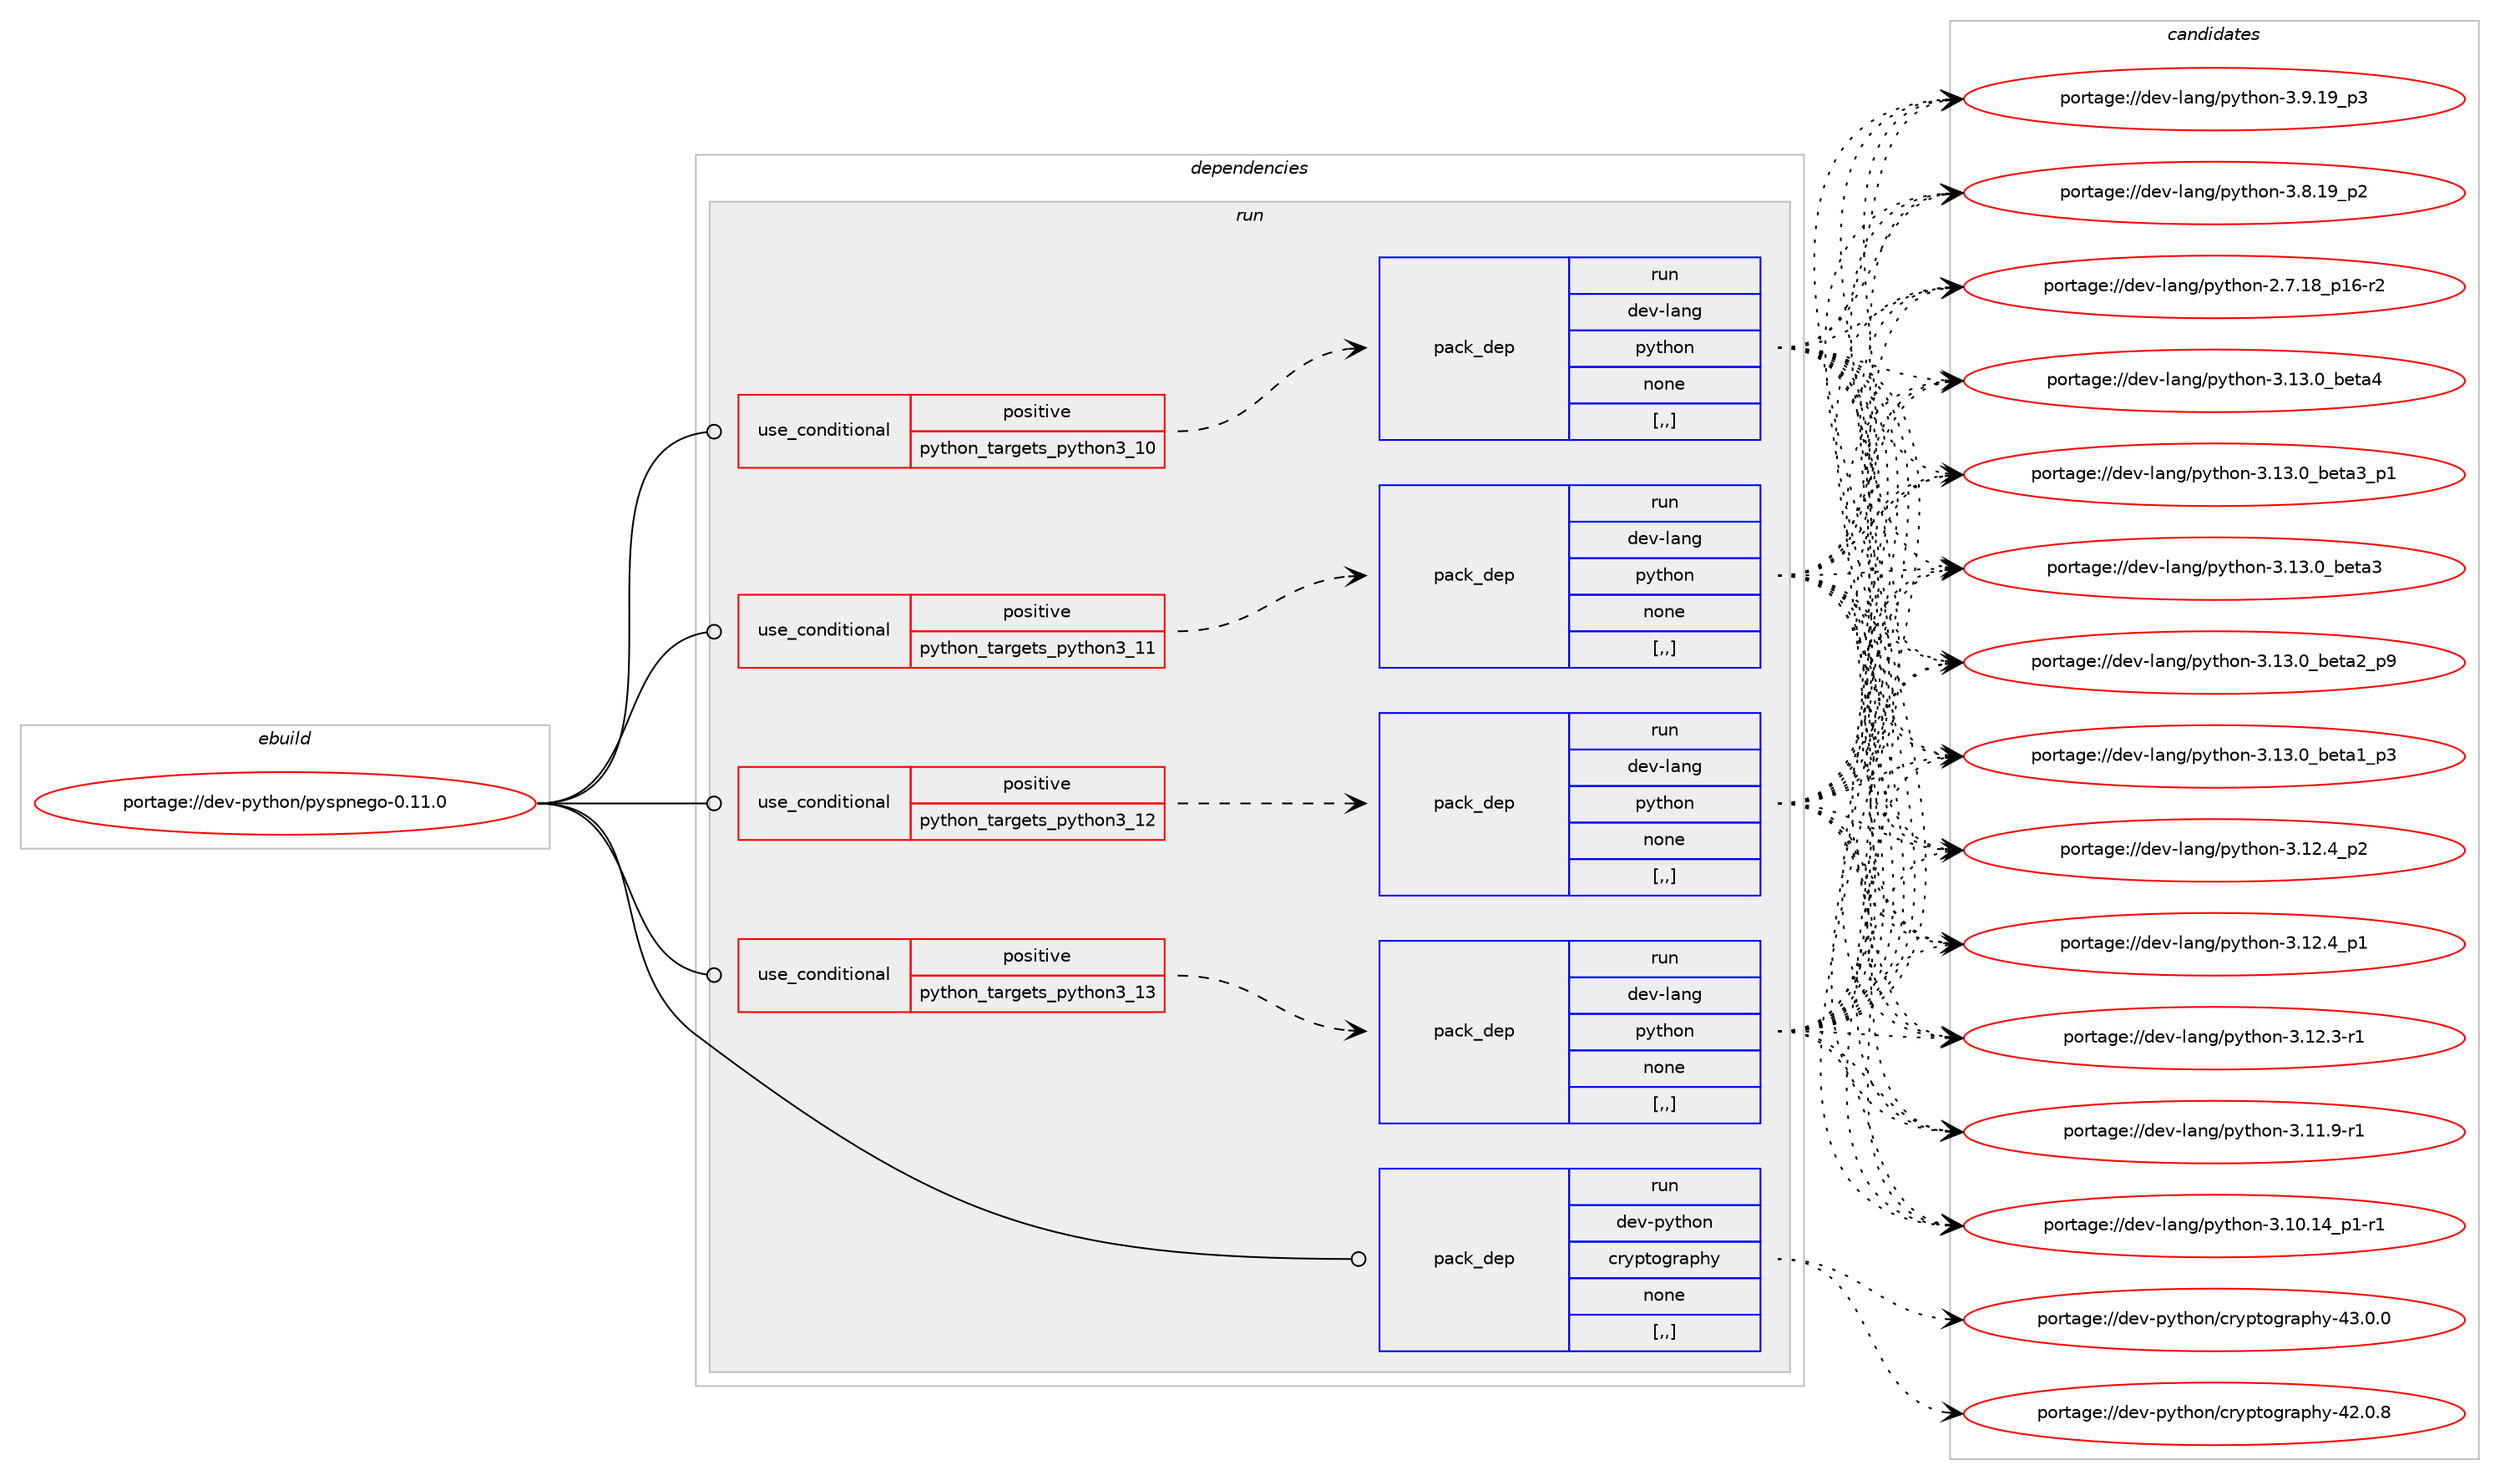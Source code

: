 digraph prolog {

# *************
# Graph options
# *************

newrank=true;
concentrate=true;
compound=true;
graph [rankdir=LR,fontname=Helvetica,fontsize=10,ranksep=1.5];#, ranksep=2.5, nodesep=0.2];
edge  [arrowhead=vee];
node  [fontname=Helvetica,fontsize=10];

# **********
# The ebuild
# **********

subgraph cluster_leftcol {
color=gray;
label=<<i>ebuild</i>>;
id [label="portage://dev-python/pyspnego-0.11.0", color=red, width=4, href="../dev-python/pyspnego-0.11.0.svg"];
}

# ****************
# The dependencies
# ****************

subgraph cluster_midcol {
color=gray;
label=<<i>dependencies</i>>;
subgraph cluster_compile {
fillcolor="#eeeeee";
style=filled;
label=<<i>compile</i>>;
}
subgraph cluster_compileandrun {
fillcolor="#eeeeee";
style=filled;
label=<<i>compile and run</i>>;
}
subgraph cluster_run {
fillcolor="#eeeeee";
style=filled;
label=<<i>run</i>>;
subgraph cond37784 {
dependency158830 [label=<<TABLE BORDER="0" CELLBORDER="1" CELLSPACING="0" CELLPADDING="4"><TR><TD ROWSPAN="3" CELLPADDING="10">use_conditional</TD></TR><TR><TD>positive</TD></TR><TR><TD>python_targets_python3_10</TD></TR></TABLE>>, shape=none, color=red];
subgraph pack119777 {
dependency158831 [label=<<TABLE BORDER="0" CELLBORDER="1" CELLSPACING="0" CELLPADDING="4" WIDTH="220"><TR><TD ROWSPAN="6" CELLPADDING="30">pack_dep</TD></TR><TR><TD WIDTH="110">run</TD></TR><TR><TD>dev-lang</TD></TR><TR><TD>python</TD></TR><TR><TD>none</TD></TR><TR><TD>[,,]</TD></TR></TABLE>>, shape=none, color=blue];
}
dependency158830:e -> dependency158831:w [weight=20,style="dashed",arrowhead="vee"];
}
id:e -> dependency158830:w [weight=20,style="solid",arrowhead="odot"];
subgraph cond37785 {
dependency158832 [label=<<TABLE BORDER="0" CELLBORDER="1" CELLSPACING="0" CELLPADDING="4"><TR><TD ROWSPAN="3" CELLPADDING="10">use_conditional</TD></TR><TR><TD>positive</TD></TR><TR><TD>python_targets_python3_11</TD></TR></TABLE>>, shape=none, color=red];
subgraph pack119778 {
dependency158833 [label=<<TABLE BORDER="0" CELLBORDER="1" CELLSPACING="0" CELLPADDING="4" WIDTH="220"><TR><TD ROWSPAN="6" CELLPADDING="30">pack_dep</TD></TR><TR><TD WIDTH="110">run</TD></TR><TR><TD>dev-lang</TD></TR><TR><TD>python</TD></TR><TR><TD>none</TD></TR><TR><TD>[,,]</TD></TR></TABLE>>, shape=none, color=blue];
}
dependency158832:e -> dependency158833:w [weight=20,style="dashed",arrowhead="vee"];
}
id:e -> dependency158832:w [weight=20,style="solid",arrowhead="odot"];
subgraph cond37786 {
dependency158834 [label=<<TABLE BORDER="0" CELLBORDER="1" CELLSPACING="0" CELLPADDING="4"><TR><TD ROWSPAN="3" CELLPADDING="10">use_conditional</TD></TR><TR><TD>positive</TD></TR><TR><TD>python_targets_python3_12</TD></TR></TABLE>>, shape=none, color=red];
subgraph pack119779 {
dependency158835 [label=<<TABLE BORDER="0" CELLBORDER="1" CELLSPACING="0" CELLPADDING="4" WIDTH="220"><TR><TD ROWSPAN="6" CELLPADDING="30">pack_dep</TD></TR><TR><TD WIDTH="110">run</TD></TR><TR><TD>dev-lang</TD></TR><TR><TD>python</TD></TR><TR><TD>none</TD></TR><TR><TD>[,,]</TD></TR></TABLE>>, shape=none, color=blue];
}
dependency158834:e -> dependency158835:w [weight=20,style="dashed",arrowhead="vee"];
}
id:e -> dependency158834:w [weight=20,style="solid",arrowhead="odot"];
subgraph cond37787 {
dependency158836 [label=<<TABLE BORDER="0" CELLBORDER="1" CELLSPACING="0" CELLPADDING="4"><TR><TD ROWSPAN="3" CELLPADDING="10">use_conditional</TD></TR><TR><TD>positive</TD></TR><TR><TD>python_targets_python3_13</TD></TR></TABLE>>, shape=none, color=red];
subgraph pack119780 {
dependency158837 [label=<<TABLE BORDER="0" CELLBORDER="1" CELLSPACING="0" CELLPADDING="4" WIDTH="220"><TR><TD ROWSPAN="6" CELLPADDING="30">pack_dep</TD></TR><TR><TD WIDTH="110">run</TD></TR><TR><TD>dev-lang</TD></TR><TR><TD>python</TD></TR><TR><TD>none</TD></TR><TR><TD>[,,]</TD></TR></TABLE>>, shape=none, color=blue];
}
dependency158836:e -> dependency158837:w [weight=20,style="dashed",arrowhead="vee"];
}
id:e -> dependency158836:w [weight=20,style="solid",arrowhead="odot"];
subgraph pack119781 {
dependency158838 [label=<<TABLE BORDER="0" CELLBORDER="1" CELLSPACING="0" CELLPADDING="4" WIDTH="220"><TR><TD ROWSPAN="6" CELLPADDING="30">pack_dep</TD></TR><TR><TD WIDTH="110">run</TD></TR><TR><TD>dev-python</TD></TR><TR><TD>cryptography</TD></TR><TR><TD>none</TD></TR><TR><TD>[,,]</TD></TR></TABLE>>, shape=none, color=blue];
}
id:e -> dependency158838:w [weight=20,style="solid",arrowhead="odot"];
}
}

# **************
# The candidates
# **************

subgraph cluster_choices {
rank=same;
color=gray;
label=<<i>candidates</i>>;

subgraph choice119777 {
color=black;
nodesep=1;
choice1001011184510897110103471121211161041111104551464951464895981011169752 [label="portage://dev-lang/python-3.13.0_beta4", color=red, width=4,href="../dev-lang/python-3.13.0_beta4.svg"];
choice10010111845108971101034711212111610411111045514649514648959810111697519511249 [label="portage://dev-lang/python-3.13.0_beta3_p1", color=red, width=4,href="../dev-lang/python-3.13.0_beta3_p1.svg"];
choice1001011184510897110103471121211161041111104551464951464895981011169751 [label="portage://dev-lang/python-3.13.0_beta3", color=red, width=4,href="../dev-lang/python-3.13.0_beta3.svg"];
choice10010111845108971101034711212111610411111045514649514648959810111697509511257 [label="portage://dev-lang/python-3.13.0_beta2_p9", color=red, width=4,href="../dev-lang/python-3.13.0_beta2_p9.svg"];
choice10010111845108971101034711212111610411111045514649514648959810111697499511251 [label="portage://dev-lang/python-3.13.0_beta1_p3", color=red, width=4,href="../dev-lang/python-3.13.0_beta1_p3.svg"];
choice100101118451089711010347112121116104111110455146495046529511250 [label="portage://dev-lang/python-3.12.4_p2", color=red, width=4,href="../dev-lang/python-3.12.4_p2.svg"];
choice100101118451089711010347112121116104111110455146495046529511249 [label="portage://dev-lang/python-3.12.4_p1", color=red, width=4,href="../dev-lang/python-3.12.4_p1.svg"];
choice100101118451089711010347112121116104111110455146495046514511449 [label="portage://dev-lang/python-3.12.3-r1", color=red, width=4,href="../dev-lang/python-3.12.3-r1.svg"];
choice100101118451089711010347112121116104111110455146494946574511449 [label="portage://dev-lang/python-3.11.9-r1", color=red, width=4,href="../dev-lang/python-3.11.9-r1.svg"];
choice100101118451089711010347112121116104111110455146494846495295112494511449 [label="portage://dev-lang/python-3.10.14_p1-r1", color=red, width=4,href="../dev-lang/python-3.10.14_p1-r1.svg"];
choice100101118451089711010347112121116104111110455146574649579511251 [label="portage://dev-lang/python-3.9.19_p3", color=red, width=4,href="../dev-lang/python-3.9.19_p3.svg"];
choice100101118451089711010347112121116104111110455146564649579511250 [label="portage://dev-lang/python-3.8.19_p2", color=red, width=4,href="../dev-lang/python-3.8.19_p2.svg"];
choice100101118451089711010347112121116104111110455046554649569511249544511450 [label="portage://dev-lang/python-2.7.18_p16-r2", color=red, width=4,href="../dev-lang/python-2.7.18_p16-r2.svg"];
dependency158831:e -> choice1001011184510897110103471121211161041111104551464951464895981011169752:w [style=dotted,weight="100"];
dependency158831:e -> choice10010111845108971101034711212111610411111045514649514648959810111697519511249:w [style=dotted,weight="100"];
dependency158831:e -> choice1001011184510897110103471121211161041111104551464951464895981011169751:w [style=dotted,weight="100"];
dependency158831:e -> choice10010111845108971101034711212111610411111045514649514648959810111697509511257:w [style=dotted,weight="100"];
dependency158831:e -> choice10010111845108971101034711212111610411111045514649514648959810111697499511251:w [style=dotted,weight="100"];
dependency158831:e -> choice100101118451089711010347112121116104111110455146495046529511250:w [style=dotted,weight="100"];
dependency158831:e -> choice100101118451089711010347112121116104111110455146495046529511249:w [style=dotted,weight="100"];
dependency158831:e -> choice100101118451089711010347112121116104111110455146495046514511449:w [style=dotted,weight="100"];
dependency158831:e -> choice100101118451089711010347112121116104111110455146494946574511449:w [style=dotted,weight="100"];
dependency158831:e -> choice100101118451089711010347112121116104111110455146494846495295112494511449:w [style=dotted,weight="100"];
dependency158831:e -> choice100101118451089711010347112121116104111110455146574649579511251:w [style=dotted,weight="100"];
dependency158831:e -> choice100101118451089711010347112121116104111110455146564649579511250:w [style=dotted,weight="100"];
dependency158831:e -> choice100101118451089711010347112121116104111110455046554649569511249544511450:w [style=dotted,weight="100"];
}
subgraph choice119778 {
color=black;
nodesep=1;
choice1001011184510897110103471121211161041111104551464951464895981011169752 [label="portage://dev-lang/python-3.13.0_beta4", color=red, width=4,href="../dev-lang/python-3.13.0_beta4.svg"];
choice10010111845108971101034711212111610411111045514649514648959810111697519511249 [label="portage://dev-lang/python-3.13.0_beta3_p1", color=red, width=4,href="../dev-lang/python-3.13.0_beta3_p1.svg"];
choice1001011184510897110103471121211161041111104551464951464895981011169751 [label="portage://dev-lang/python-3.13.0_beta3", color=red, width=4,href="../dev-lang/python-3.13.0_beta3.svg"];
choice10010111845108971101034711212111610411111045514649514648959810111697509511257 [label="portage://dev-lang/python-3.13.0_beta2_p9", color=red, width=4,href="../dev-lang/python-3.13.0_beta2_p9.svg"];
choice10010111845108971101034711212111610411111045514649514648959810111697499511251 [label="portage://dev-lang/python-3.13.0_beta1_p3", color=red, width=4,href="../dev-lang/python-3.13.0_beta1_p3.svg"];
choice100101118451089711010347112121116104111110455146495046529511250 [label="portage://dev-lang/python-3.12.4_p2", color=red, width=4,href="../dev-lang/python-3.12.4_p2.svg"];
choice100101118451089711010347112121116104111110455146495046529511249 [label="portage://dev-lang/python-3.12.4_p1", color=red, width=4,href="../dev-lang/python-3.12.4_p1.svg"];
choice100101118451089711010347112121116104111110455146495046514511449 [label="portage://dev-lang/python-3.12.3-r1", color=red, width=4,href="../dev-lang/python-3.12.3-r1.svg"];
choice100101118451089711010347112121116104111110455146494946574511449 [label="portage://dev-lang/python-3.11.9-r1", color=red, width=4,href="../dev-lang/python-3.11.9-r1.svg"];
choice100101118451089711010347112121116104111110455146494846495295112494511449 [label="portage://dev-lang/python-3.10.14_p1-r1", color=red, width=4,href="../dev-lang/python-3.10.14_p1-r1.svg"];
choice100101118451089711010347112121116104111110455146574649579511251 [label="portage://dev-lang/python-3.9.19_p3", color=red, width=4,href="../dev-lang/python-3.9.19_p3.svg"];
choice100101118451089711010347112121116104111110455146564649579511250 [label="portage://dev-lang/python-3.8.19_p2", color=red, width=4,href="../dev-lang/python-3.8.19_p2.svg"];
choice100101118451089711010347112121116104111110455046554649569511249544511450 [label="portage://dev-lang/python-2.7.18_p16-r2", color=red, width=4,href="../dev-lang/python-2.7.18_p16-r2.svg"];
dependency158833:e -> choice1001011184510897110103471121211161041111104551464951464895981011169752:w [style=dotted,weight="100"];
dependency158833:e -> choice10010111845108971101034711212111610411111045514649514648959810111697519511249:w [style=dotted,weight="100"];
dependency158833:e -> choice1001011184510897110103471121211161041111104551464951464895981011169751:w [style=dotted,weight="100"];
dependency158833:e -> choice10010111845108971101034711212111610411111045514649514648959810111697509511257:w [style=dotted,weight="100"];
dependency158833:e -> choice10010111845108971101034711212111610411111045514649514648959810111697499511251:w [style=dotted,weight="100"];
dependency158833:e -> choice100101118451089711010347112121116104111110455146495046529511250:w [style=dotted,weight="100"];
dependency158833:e -> choice100101118451089711010347112121116104111110455146495046529511249:w [style=dotted,weight="100"];
dependency158833:e -> choice100101118451089711010347112121116104111110455146495046514511449:w [style=dotted,weight="100"];
dependency158833:e -> choice100101118451089711010347112121116104111110455146494946574511449:w [style=dotted,weight="100"];
dependency158833:e -> choice100101118451089711010347112121116104111110455146494846495295112494511449:w [style=dotted,weight="100"];
dependency158833:e -> choice100101118451089711010347112121116104111110455146574649579511251:w [style=dotted,weight="100"];
dependency158833:e -> choice100101118451089711010347112121116104111110455146564649579511250:w [style=dotted,weight="100"];
dependency158833:e -> choice100101118451089711010347112121116104111110455046554649569511249544511450:w [style=dotted,weight="100"];
}
subgraph choice119779 {
color=black;
nodesep=1;
choice1001011184510897110103471121211161041111104551464951464895981011169752 [label="portage://dev-lang/python-3.13.0_beta4", color=red, width=4,href="../dev-lang/python-3.13.0_beta4.svg"];
choice10010111845108971101034711212111610411111045514649514648959810111697519511249 [label="portage://dev-lang/python-3.13.0_beta3_p1", color=red, width=4,href="../dev-lang/python-3.13.0_beta3_p1.svg"];
choice1001011184510897110103471121211161041111104551464951464895981011169751 [label="portage://dev-lang/python-3.13.0_beta3", color=red, width=4,href="../dev-lang/python-3.13.0_beta3.svg"];
choice10010111845108971101034711212111610411111045514649514648959810111697509511257 [label="portage://dev-lang/python-3.13.0_beta2_p9", color=red, width=4,href="../dev-lang/python-3.13.0_beta2_p9.svg"];
choice10010111845108971101034711212111610411111045514649514648959810111697499511251 [label="portage://dev-lang/python-3.13.0_beta1_p3", color=red, width=4,href="../dev-lang/python-3.13.0_beta1_p3.svg"];
choice100101118451089711010347112121116104111110455146495046529511250 [label="portage://dev-lang/python-3.12.4_p2", color=red, width=4,href="../dev-lang/python-3.12.4_p2.svg"];
choice100101118451089711010347112121116104111110455146495046529511249 [label="portage://dev-lang/python-3.12.4_p1", color=red, width=4,href="../dev-lang/python-3.12.4_p1.svg"];
choice100101118451089711010347112121116104111110455146495046514511449 [label="portage://dev-lang/python-3.12.3-r1", color=red, width=4,href="../dev-lang/python-3.12.3-r1.svg"];
choice100101118451089711010347112121116104111110455146494946574511449 [label="portage://dev-lang/python-3.11.9-r1", color=red, width=4,href="../dev-lang/python-3.11.9-r1.svg"];
choice100101118451089711010347112121116104111110455146494846495295112494511449 [label="portage://dev-lang/python-3.10.14_p1-r1", color=red, width=4,href="../dev-lang/python-3.10.14_p1-r1.svg"];
choice100101118451089711010347112121116104111110455146574649579511251 [label="portage://dev-lang/python-3.9.19_p3", color=red, width=4,href="../dev-lang/python-3.9.19_p3.svg"];
choice100101118451089711010347112121116104111110455146564649579511250 [label="portage://dev-lang/python-3.8.19_p2", color=red, width=4,href="../dev-lang/python-3.8.19_p2.svg"];
choice100101118451089711010347112121116104111110455046554649569511249544511450 [label="portage://dev-lang/python-2.7.18_p16-r2", color=red, width=4,href="../dev-lang/python-2.7.18_p16-r2.svg"];
dependency158835:e -> choice1001011184510897110103471121211161041111104551464951464895981011169752:w [style=dotted,weight="100"];
dependency158835:e -> choice10010111845108971101034711212111610411111045514649514648959810111697519511249:w [style=dotted,weight="100"];
dependency158835:e -> choice1001011184510897110103471121211161041111104551464951464895981011169751:w [style=dotted,weight="100"];
dependency158835:e -> choice10010111845108971101034711212111610411111045514649514648959810111697509511257:w [style=dotted,weight="100"];
dependency158835:e -> choice10010111845108971101034711212111610411111045514649514648959810111697499511251:w [style=dotted,weight="100"];
dependency158835:e -> choice100101118451089711010347112121116104111110455146495046529511250:w [style=dotted,weight="100"];
dependency158835:e -> choice100101118451089711010347112121116104111110455146495046529511249:w [style=dotted,weight="100"];
dependency158835:e -> choice100101118451089711010347112121116104111110455146495046514511449:w [style=dotted,weight="100"];
dependency158835:e -> choice100101118451089711010347112121116104111110455146494946574511449:w [style=dotted,weight="100"];
dependency158835:e -> choice100101118451089711010347112121116104111110455146494846495295112494511449:w [style=dotted,weight="100"];
dependency158835:e -> choice100101118451089711010347112121116104111110455146574649579511251:w [style=dotted,weight="100"];
dependency158835:e -> choice100101118451089711010347112121116104111110455146564649579511250:w [style=dotted,weight="100"];
dependency158835:e -> choice100101118451089711010347112121116104111110455046554649569511249544511450:w [style=dotted,weight="100"];
}
subgraph choice119780 {
color=black;
nodesep=1;
choice1001011184510897110103471121211161041111104551464951464895981011169752 [label="portage://dev-lang/python-3.13.0_beta4", color=red, width=4,href="../dev-lang/python-3.13.0_beta4.svg"];
choice10010111845108971101034711212111610411111045514649514648959810111697519511249 [label="portage://dev-lang/python-3.13.0_beta3_p1", color=red, width=4,href="../dev-lang/python-3.13.0_beta3_p1.svg"];
choice1001011184510897110103471121211161041111104551464951464895981011169751 [label="portage://dev-lang/python-3.13.0_beta3", color=red, width=4,href="../dev-lang/python-3.13.0_beta3.svg"];
choice10010111845108971101034711212111610411111045514649514648959810111697509511257 [label="portage://dev-lang/python-3.13.0_beta2_p9", color=red, width=4,href="../dev-lang/python-3.13.0_beta2_p9.svg"];
choice10010111845108971101034711212111610411111045514649514648959810111697499511251 [label="portage://dev-lang/python-3.13.0_beta1_p3", color=red, width=4,href="../dev-lang/python-3.13.0_beta1_p3.svg"];
choice100101118451089711010347112121116104111110455146495046529511250 [label="portage://dev-lang/python-3.12.4_p2", color=red, width=4,href="../dev-lang/python-3.12.4_p2.svg"];
choice100101118451089711010347112121116104111110455146495046529511249 [label="portage://dev-lang/python-3.12.4_p1", color=red, width=4,href="../dev-lang/python-3.12.4_p1.svg"];
choice100101118451089711010347112121116104111110455146495046514511449 [label="portage://dev-lang/python-3.12.3-r1", color=red, width=4,href="../dev-lang/python-3.12.3-r1.svg"];
choice100101118451089711010347112121116104111110455146494946574511449 [label="portage://dev-lang/python-3.11.9-r1", color=red, width=4,href="../dev-lang/python-3.11.9-r1.svg"];
choice100101118451089711010347112121116104111110455146494846495295112494511449 [label="portage://dev-lang/python-3.10.14_p1-r1", color=red, width=4,href="../dev-lang/python-3.10.14_p1-r1.svg"];
choice100101118451089711010347112121116104111110455146574649579511251 [label="portage://dev-lang/python-3.9.19_p3", color=red, width=4,href="../dev-lang/python-3.9.19_p3.svg"];
choice100101118451089711010347112121116104111110455146564649579511250 [label="portage://dev-lang/python-3.8.19_p2", color=red, width=4,href="../dev-lang/python-3.8.19_p2.svg"];
choice100101118451089711010347112121116104111110455046554649569511249544511450 [label="portage://dev-lang/python-2.7.18_p16-r2", color=red, width=4,href="../dev-lang/python-2.7.18_p16-r2.svg"];
dependency158837:e -> choice1001011184510897110103471121211161041111104551464951464895981011169752:w [style=dotted,weight="100"];
dependency158837:e -> choice10010111845108971101034711212111610411111045514649514648959810111697519511249:w [style=dotted,weight="100"];
dependency158837:e -> choice1001011184510897110103471121211161041111104551464951464895981011169751:w [style=dotted,weight="100"];
dependency158837:e -> choice10010111845108971101034711212111610411111045514649514648959810111697509511257:w [style=dotted,weight="100"];
dependency158837:e -> choice10010111845108971101034711212111610411111045514649514648959810111697499511251:w [style=dotted,weight="100"];
dependency158837:e -> choice100101118451089711010347112121116104111110455146495046529511250:w [style=dotted,weight="100"];
dependency158837:e -> choice100101118451089711010347112121116104111110455146495046529511249:w [style=dotted,weight="100"];
dependency158837:e -> choice100101118451089711010347112121116104111110455146495046514511449:w [style=dotted,weight="100"];
dependency158837:e -> choice100101118451089711010347112121116104111110455146494946574511449:w [style=dotted,weight="100"];
dependency158837:e -> choice100101118451089711010347112121116104111110455146494846495295112494511449:w [style=dotted,weight="100"];
dependency158837:e -> choice100101118451089711010347112121116104111110455146574649579511251:w [style=dotted,weight="100"];
dependency158837:e -> choice100101118451089711010347112121116104111110455146564649579511250:w [style=dotted,weight="100"];
dependency158837:e -> choice100101118451089711010347112121116104111110455046554649569511249544511450:w [style=dotted,weight="100"];
}
subgraph choice119781 {
color=black;
nodesep=1;
choice1001011184511212111610411111047991141211121161111031149711210412145525146484648 [label="portage://dev-python/cryptography-43.0.0", color=red, width=4,href="../dev-python/cryptography-43.0.0.svg"];
choice1001011184511212111610411111047991141211121161111031149711210412145525046484656 [label="portage://dev-python/cryptography-42.0.8", color=red, width=4,href="../dev-python/cryptography-42.0.8.svg"];
dependency158838:e -> choice1001011184511212111610411111047991141211121161111031149711210412145525146484648:w [style=dotted,weight="100"];
dependency158838:e -> choice1001011184511212111610411111047991141211121161111031149711210412145525046484656:w [style=dotted,weight="100"];
}
}

}
